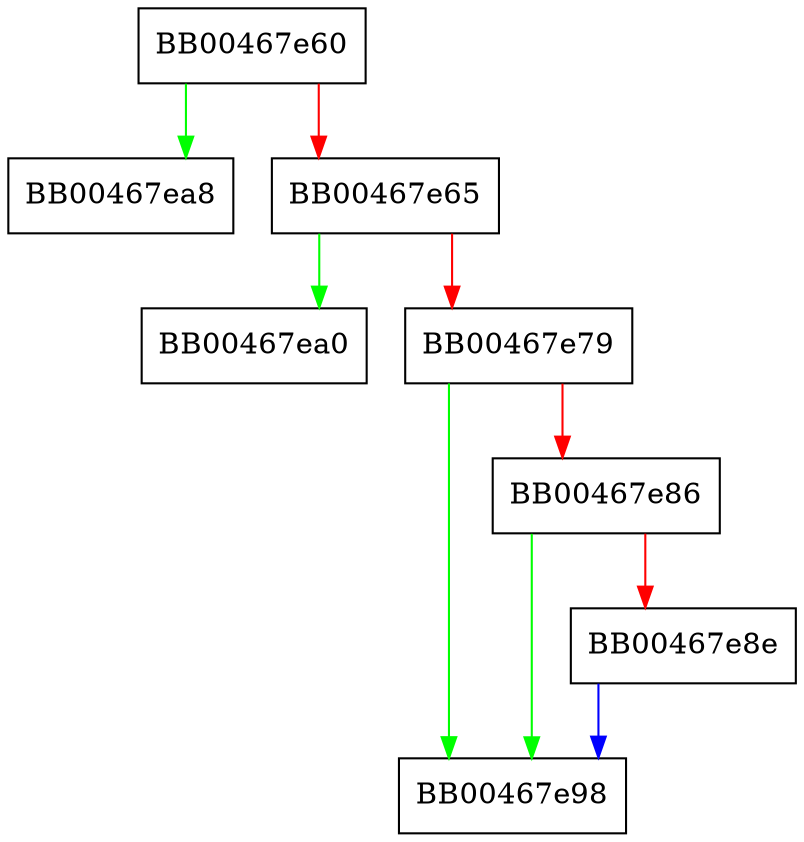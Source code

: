 digraph set_name_ex {
  node [shape="box"];
  graph [splines=ortho];
  BB00467e60 -> BB00467ea8 [color="green"];
  BB00467e60 -> BB00467e65 [color="red"];
  BB00467e65 -> BB00467ea0 [color="green"];
  BB00467e65 -> BB00467e79 [color="red"];
  BB00467e79 -> BB00467e98 [color="green"];
  BB00467e79 -> BB00467e86 [color="red"];
  BB00467e86 -> BB00467e98 [color="green"];
  BB00467e86 -> BB00467e8e [color="red"];
  BB00467e8e -> BB00467e98 [color="blue"];
}